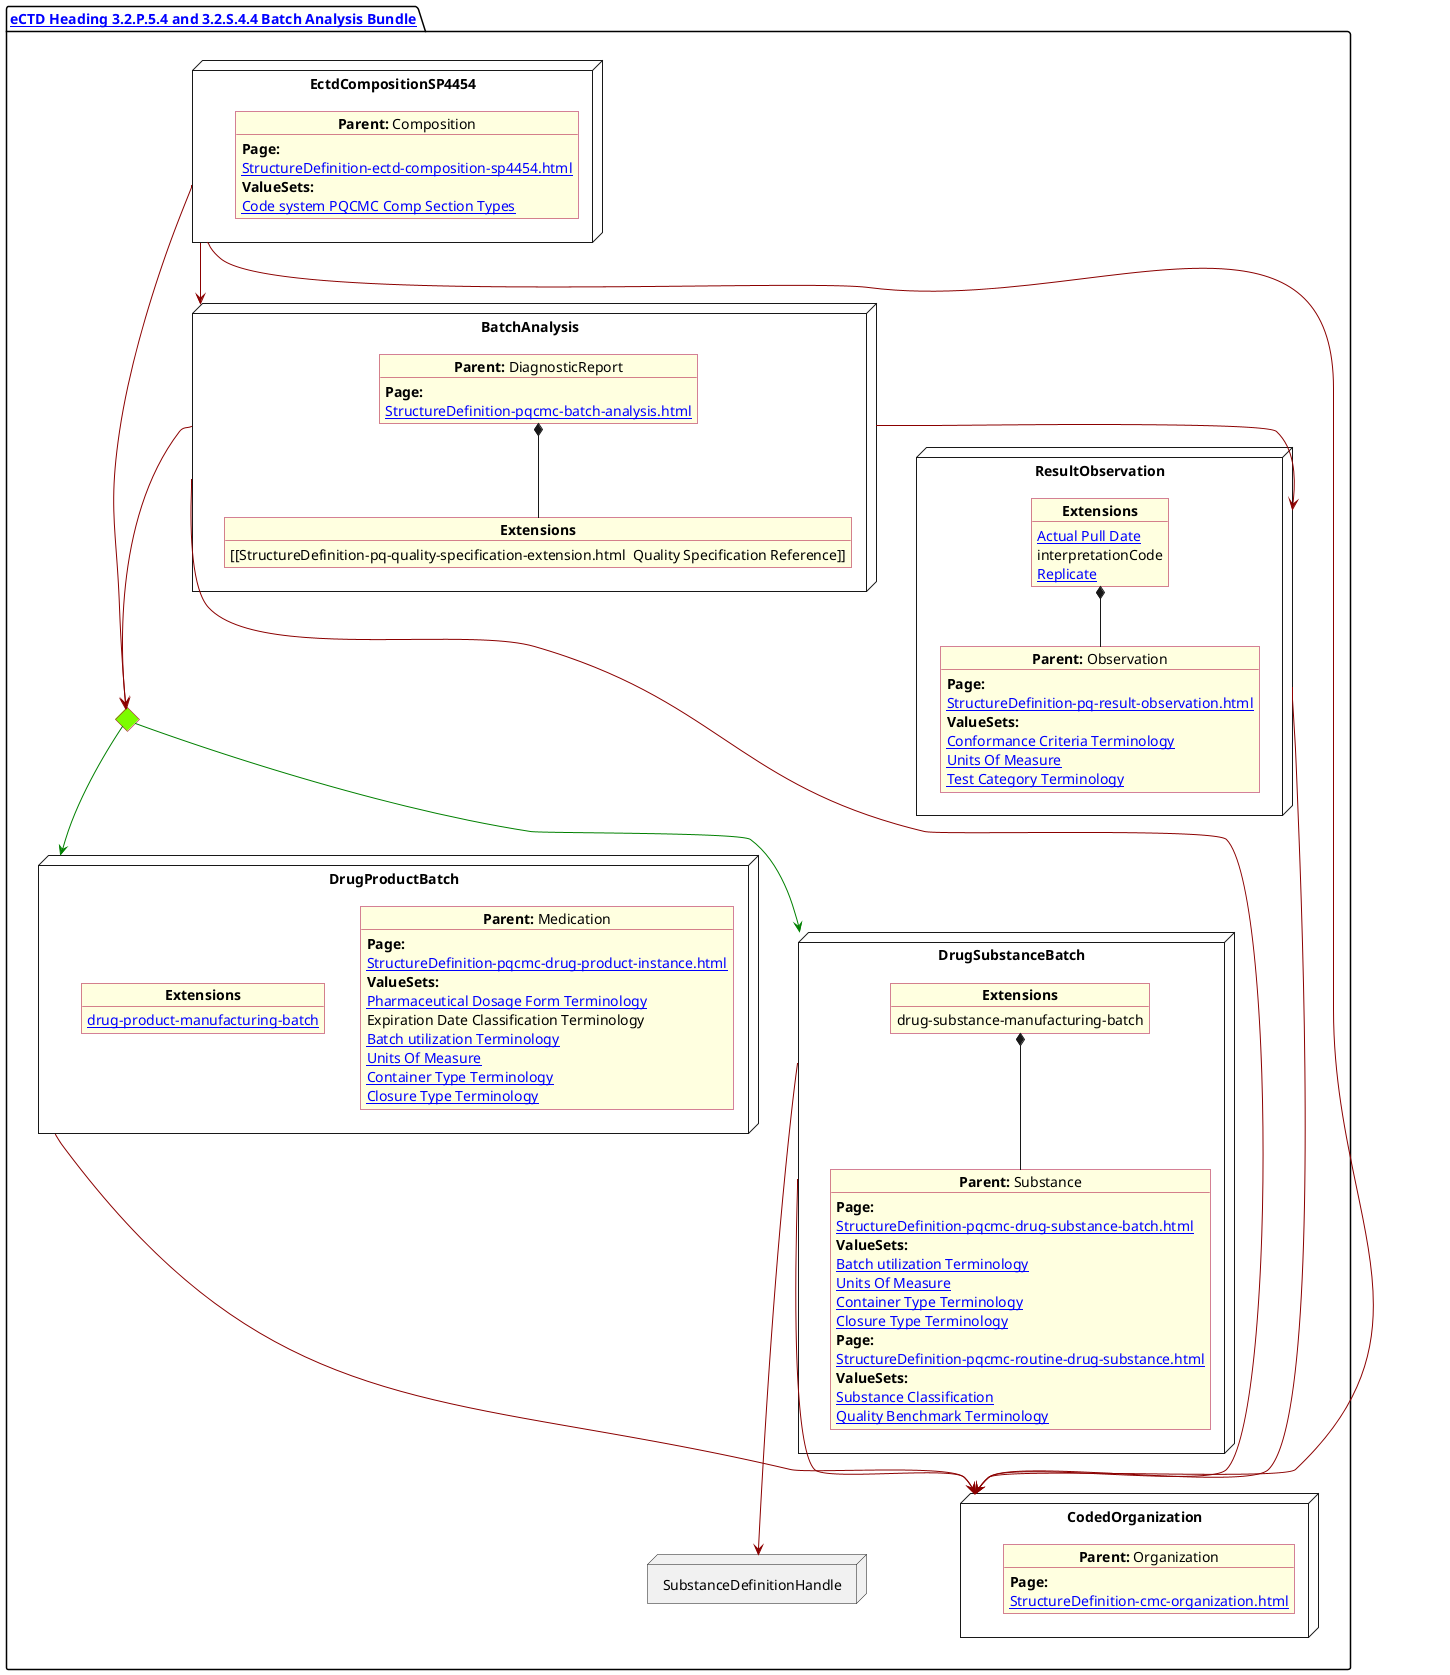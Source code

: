 @startuml BatchAnalysis
allowmixing
'Mixed model of use case and object
skinparam svgDimensionStyle false
skinparam ObjectBackgroundColor LightYellow
skinparam ObjectBorderColor #A80036
skinparam activityDiamondBorderColor #A80036
skinparam activityDiamondBackgroundColor lawnGreen
skinparam ClassBorderThickness 4


package "[[StructureDefinition-cmc-ectd-document-sp4454.html eCTD Heading 3.2.P.5.4 and 3.2.S.4.4 Batch Analysis Bundle]]" as NODES {
  
  node "DrugProductBatch" as NN {

    object "**Parent:** Medication" as obj3 {
      **Page:**
      [[StructureDefinition-pqcmc-drug-product-instance.html]]
      **ValueSets:**
      [[ValueSet-spl-pharmaceutical-dosage-form-terminology.html Pharmaceutical Dosage Form Terminology]]
      Expiration Date Classification Terminology
      [[ValueSet-pqcmc-batch-utilization-terminology.html Batch utilization Terminology]]
      [[ValueSet-pqcmc-units-of-measure.html Units Of Measure]]
      [[ValueSet-pqcmc-container-type-terminology.html Container Type Terminology]]
      [[ValueSet-pqcmc-closure-type-terminology.html Closure Type Terminology]]

    }

    object "**Extensions**" as objExsBatch  {
      [[StructureDefinition-drug-product-manufacturing-batch.html drug-product-manufacturing-batch]]
    }
   
  }
  node "BatchAnalysis" as N2 {


    object "**Parent:** DiagnosticReport" as obj2 {
      **Page:**
      [[StructureDefinition-pqcmc-batch-analysis.html]]
    }
    object "**Extensions**" as objQSEx {
      [[StructureDefinition-pq-quality-specification-extension.html  Quality Specification Reference]]

    }
    obj2 *-- objQSEx
  }
  node "CodedOrganization" as NSO {

    object "**Parent:** Organization" as objAu {
      **Page:**
      [[StructureDefinition-cmc-organization.html]]
      
    }
  }
  diamond CH

  node "DrugSubstanceBatch" as NNS {

    object "**Parent:** Substance" as obj4 {
      **Page:**
      [[StructureDefinition-pqcmc-drug-substance-batch.html]]
      **ValueSets:**
      [[ValueSet-pqcmc-batch-utilization-terminology.html Batch utilization Terminology]]
      [[ValueSet-pqcmc-units-of-measure.html Units Of Measure]]
      [[ValueSet-pqcmc-container-type-terminology.html Container Type Terminology]]
      [[ValueSet-pqcmc-closure-type-terminology.html Closure Type Terminology]]
    }
    object "**Extensions**" as objExs2 {
 drug-substance-manufacturing-batch
    }

    objExs2 *-- obj4
  }

    node "SubstanceDefinitionHandle" as NNSH {

    object "**Parent:** SubstanceDefinition" as obj4 {
      **Page:**
      [[StructureDefinition-pqcmc-routine-drug-substance.html]]
      **ValueSets:**
      [[ValueSet-substance-classification.html Substance Classification]]
      [[ValueSet-pqcmc-quality-benchmark-terminology.html Quality Benchmark Terminology]]
    }

  }

  node "ResultObservation" as NNOBS {

    object "**Parent:** Observation" as observ3 {
      **Page:**
      [[StructureDefinition-pq-result-observation.html]]
      **ValueSets:**
      [[ValueSet-pqcmc-conformance-to-criteria-terminology.html Conformance Criteria Terminology]]
      [[ValueSet-pqcmc-units-of-measure.html Units Of Measure]]
      [[ValueSet-pqcmc-test-category-terminology.html Test Category Terminology]]
    }
    object "**Extensions**" as objExsObserv  {
      [[StructureDefinition-pq-pullDate-extension.html Actual Pull Date]]
      interpretationCode
      [[StructureDefinition-pq-replicate-extension.html Replicate]]
    }
    objExsObserv *-- observ3
  }


  node "EctdCompositionSP4454" as N1 {

    object "**Parent:** Composition" as obj1 {
      **Page:**
      [[StructureDefinition-ectd-composition-sp4454.html]]
      **ValueSets:**
      [[ValueSet-cmc-comp-section-types-vs.html Code system PQCMC Comp Section Types]]
    }
  }


  N1 -[#darkred]-> CH
  N1 -[#darkred]--> N2
  N1 -[#darkred]--> NSO
  CH -[#green]-> NNS
  CH -[#green]-> NN
  NNS -[#darkred]--> NSO
  NNS -[#darkred]-->NNSH
  NN -[#darkred]--> NSO
  N2 -[#darkred]--> CH
  N2 -[#darkred]--> NSO
  N2 -[#darkred]-> NNOBS
  NNOBS -[#darkred]--> NSO

}
@enduml
